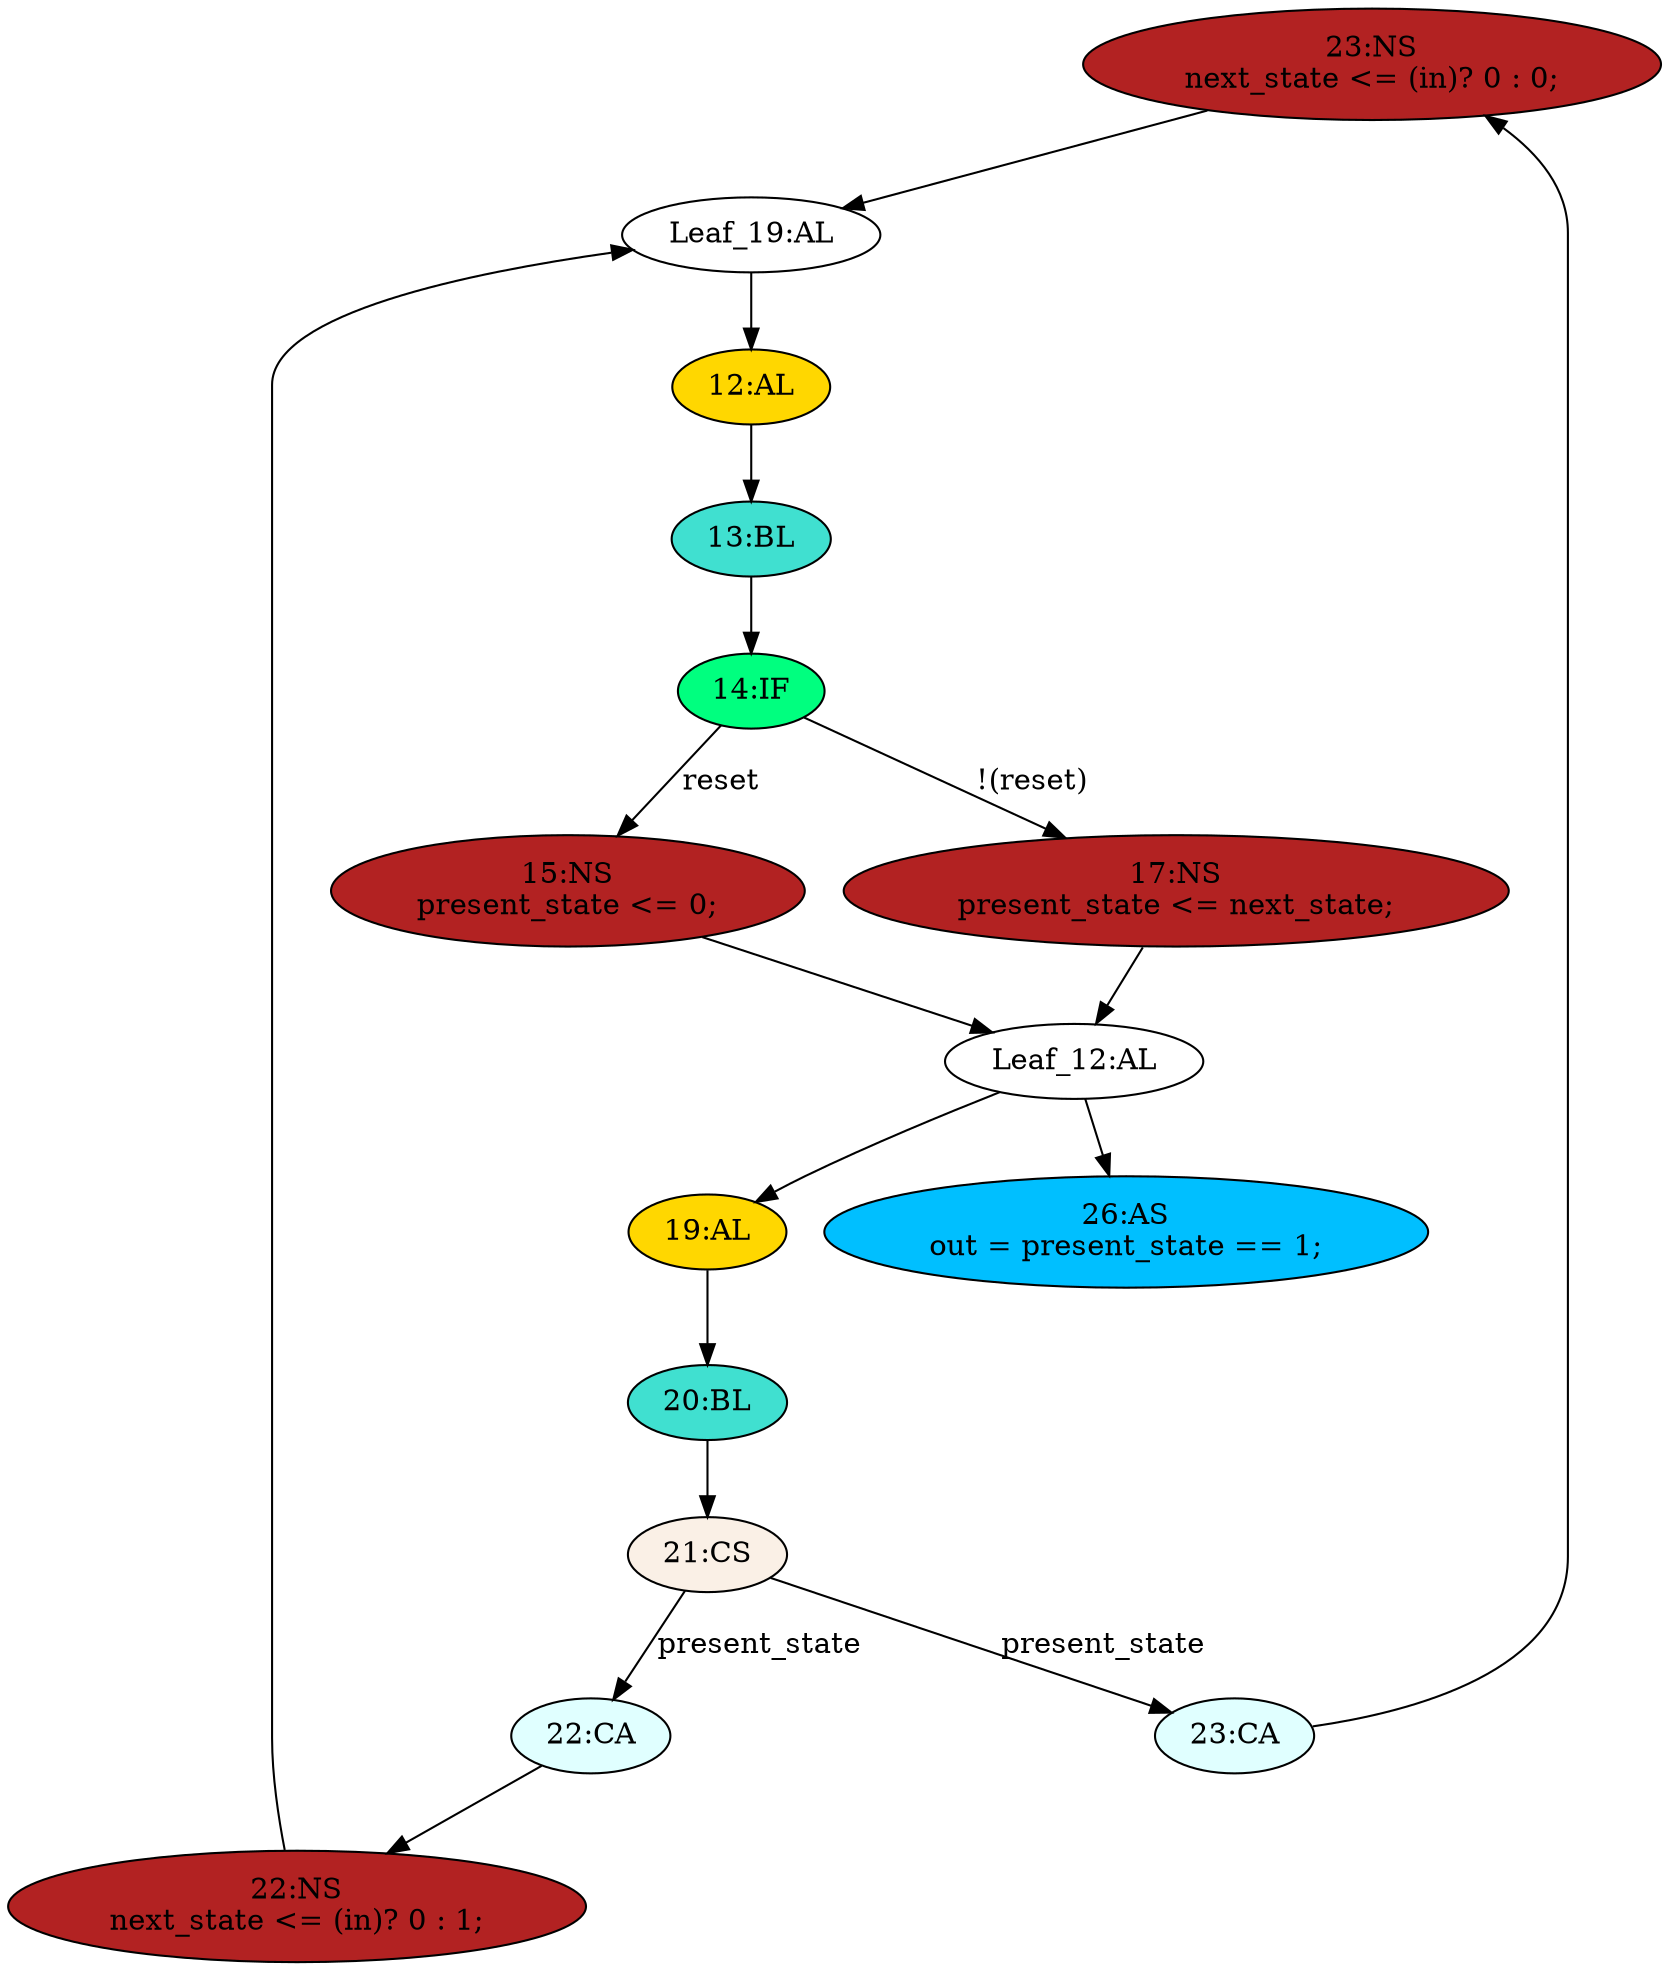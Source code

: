 strict digraph "compose( ,  )" {
	node [label="\N"];
	"23:NS"	[ast="<pyverilog.vparser.ast.NonblockingSubstitution object at 0x7f5762f85d10>",
		fillcolor=firebrick,
		label="23:NS
next_state <= (in)? 0 : 0;",
		statements="[<pyverilog.vparser.ast.NonblockingSubstitution object at 0x7f5762f85d10>]",
		style=filled,
		typ=NonblockingSubstitution];
	"Leaf_19:AL"	[def_var="['next_state']",
		label="Leaf_19:AL"];
	"23:NS" -> "Leaf_19:AL"	[cond="[]",
		lineno=None];
	"20:BL"	[ast="<pyverilog.vparser.ast.Block object at 0x7f575f071250>",
		fillcolor=turquoise,
		label="20:BL",
		statements="[]",
		style=filled,
		typ=Block];
	"21:CS"	[ast="<pyverilog.vparser.ast.CaseStatement object at 0x7f575f066450>",
		fillcolor=linen,
		label="21:CS",
		statements="[]",
		style=filled,
		typ=CaseStatement];
	"20:BL" -> "21:CS"	[cond="[]",
		lineno=None];
	"15:NS"	[ast="<pyverilog.vparser.ast.NonblockingSubstitution object at 0x7f575f063210>",
		fillcolor=firebrick,
		label="15:NS
present_state <= 0;",
		statements="[<pyverilog.vparser.ast.NonblockingSubstitution object at 0x7f575f063210>]",
		style=filled,
		typ=NonblockingSubstitution];
	"Leaf_12:AL"	[def_var="['present_state']",
		label="Leaf_12:AL"];
	"15:NS" -> "Leaf_12:AL"	[cond="[]",
		lineno=None];
	"12:AL"	[ast="<pyverilog.vparser.ast.Always object at 0x7f575f063110>",
		clk_sens=True,
		fillcolor=gold,
		label="12:AL",
		sens="['clk', 'reset']",
		statements="[]",
		style=filled,
		typ=Always,
		use_var="['reset', 'next_state']"];
	"13:BL"	[ast="<pyverilog.vparser.ast.Block object at 0x7f575edd6bd0>",
		fillcolor=turquoise,
		label="13:BL",
		statements="[]",
		style=filled,
		typ=Block];
	"12:AL" -> "13:BL"	[cond="[]",
		lineno=None];
	"22:CA"	[ast="<pyverilog.vparser.ast.Case object at 0x7f575f07dd10>",
		fillcolor=lightcyan,
		label="22:CA",
		statements="[]",
		style=filled,
		typ=Case];
	"21:CS" -> "22:CA"	[cond="['present_state']",
		label=present_state,
		lineno=21];
	"23:CA"	[ast="<pyverilog.vparser.ast.Case object at 0x7f575f066f50>",
		fillcolor=lightcyan,
		label="23:CA",
		statements="[]",
		style=filled,
		typ=Case];
	"21:CS" -> "23:CA"	[cond="['present_state']",
		label=present_state,
		lineno=21];
	"19:AL"	[ast="<pyverilog.vparser.ast.Always object at 0x7f575f071050>",
		clk_sens=False,
		fillcolor=gold,
		label="19:AL",
		sens="['present_state', 'in']",
		statements="[]",
		style=filled,
		typ=Always,
		use_var="['present_state', 'in']"];
	"Leaf_12:AL" -> "19:AL";
	"26:AS"	[ast="<pyverilog.vparser.ast.Assign object at 0x7f575f0ead10>",
		def_var="['out']",
		fillcolor=deepskyblue,
		label="26:AS
out = present_state == 1;",
		statements="[]",
		style=filled,
		typ=Assign,
		use_var="['present_state']"];
	"Leaf_12:AL" -> "26:AS";
	"22:NS"	[ast="<pyverilog.vparser.ast.NonblockingSubstitution object at 0x7f575f066950>",
		fillcolor=firebrick,
		label="22:NS
next_state <= (in)? 0 : 1;",
		statements="[<pyverilog.vparser.ast.NonblockingSubstitution object at 0x7f575f066950>]",
		style=filled,
		typ=NonblockingSubstitution];
	"22:CA" -> "22:NS"	[cond="[]",
		lineno=None];
	"14:IF"	[ast="<pyverilog.vparser.ast.IfStatement object at 0x7f575edcee90>",
		fillcolor=springgreen,
		label="14:IF",
		statements="[]",
		style=filled,
		typ=IfStatement];
	"13:BL" -> "14:IF"	[cond="[]",
		lineno=None];
	"19:AL" -> "20:BL"	[cond="[]",
		lineno=None];
	"14:IF" -> "15:NS"	[cond="['reset']",
		label=reset,
		lineno=14];
	"17:NS"	[ast="<pyverilog.vparser.ast.NonblockingSubstitution object at 0x7f575edcebd0>",
		fillcolor=firebrick,
		label="17:NS
present_state <= next_state;",
		statements="[<pyverilog.vparser.ast.NonblockingSubstitution object at 0x7f575edcebd0>]",
		style=filled,
		typ=NonblockingSubstitution];
	"14:IF" -> "17:NS"	[cond="['reset']",
		label="!(reset)",
		lineno=14];
	"23:CA" -> "23:NS"	[cond="[]",
		lineno=None];
	"17:NS" -> "Leaf_12:AL"	[cond="[]",
		lineno=None];
	"22:NS" -> "Leaf_19:AL"	[cond="[]",
		lineno=None];
	"Leaf_19:AL" -> "12:AL";
}
